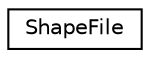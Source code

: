 digraph G
{
  edge [fontname="Helvetica",fontsize="10",labelfontname="Helvetica",labelfontsize="10"];
  node [fontname="Helvetica",fontsize="10",shape=record];
  rankdir="LR";
  Node1 [label="ShapeFile",height=0.2,width=0.4,color="black", fillcolor="white", style="filled",URL="$classShapeFile.html"];
}
